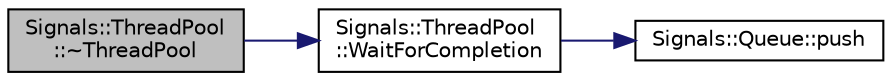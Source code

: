 digraph "Signals::ThreadPool::~ThreadPool"
{
 // INTERACTIVE_SVG=YES
  edge [fontname="Helvetica",fontsize="10",labelfontname="Helvetica",labelfontsize="10"];
  node [fontname="Helvetica",fontsize="10",shape=record];
  rankdir="LR";
  Node1 [label="Signals::ThreadPool\l::~ThreadPool",height=0.2,width=0.4,color="black", fillcolor="grey75", style="filled", fontcolor="black"];
  Node1 -> Node2 [color="midnightblue",fontsize="10",style="solid",fontname="Helvetica"];
  Node2 [label="Signals::ThreadPool\l::WaitForCompletion",height=0.2,width=0.4,color="black", fillcolor="white", style="filled",URL="$class_signals_1_1_thread_pool.html#a5000975a8d45ff67ad280fdd61fbbe17"];
  Node2 -> Node3 [color="midnightblue",fontsize="10",style="solid",fontname="Helvetica"];
  Node3 [label="Signals::Queue::push",height=0.2,width=0.4,color="black", fillcolor="white", style="filled",URL="$class_signals_1_1_queue.html#a255cde8d1c278bd8a83de77148e8218f"];
}

